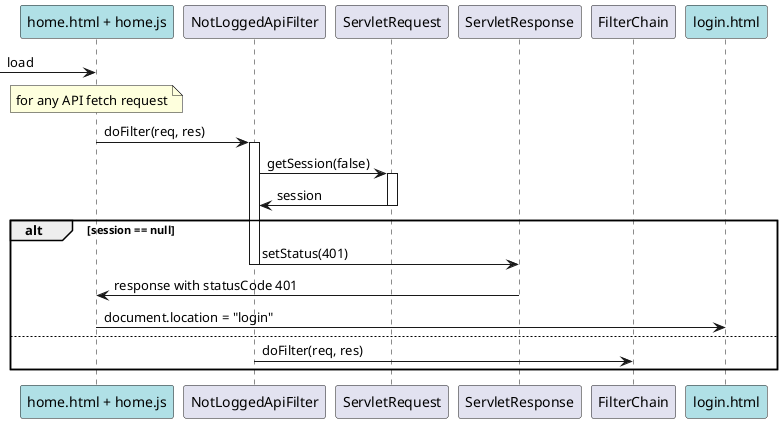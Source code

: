 @startuml
participant "home.html + home.js" as js #powderblue
participant NotLoggedApiFilter as filter
participant ServletRequest as req
participant ServletResponse as resp
participant FilterChain as chain
participant login.html #powderblue

-> js : load

note over js
    for any API fetch request
end note
js -> filter ++ : doFilter(req, res)

filter -> req ++ : getSession(false)
req -> filter -- : session

alt session == null
    filter -> resp -- : setStatus(401)
    resp -> js -- : response with statusCode 401
    js -> login.html : document.location = "login"
else
    filter -> chain -- : doFilter(req, res)
end

@enduml